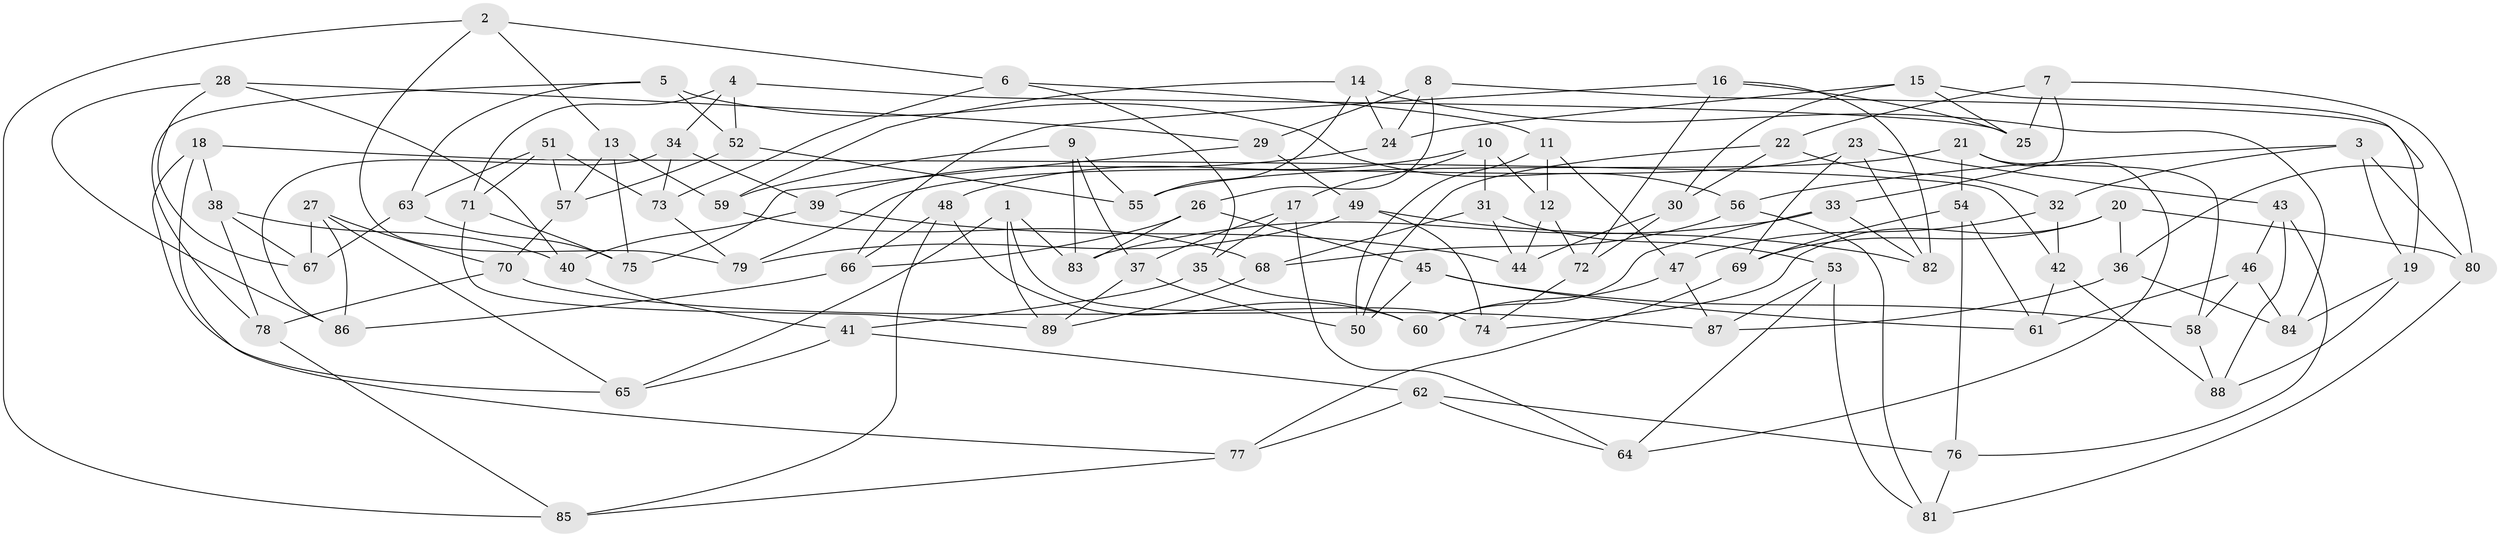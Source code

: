 // Generated by graph-tools (version 1.1) at 2025/03/03/09/25 03:03:06]
// undirected, 89 vertices, 178 edges
graph export_dot {
graph [start="1"]
  node [color=gray90,style=filled];
  1;
  2;
  3;
  4;
  5;
  6;
  7;
  8;
  9;
  10;
  11;
  12;
  13;
  14;
  15;
  16;
  17;
  18;
  19;
  20;
  21;
  22;
  23;
  24;
  25;
  26;
  27;
  28;
  29;
  30;
  31;
  32;
  33;
  34;
  35;
  36;
  37;
  38;
  39;
  40;
  41;
  42;
  43;
  44;
  45;
  46;
  47;
  48;
  49;
  50;
  51;
  52;
  53;
  54;
  55;
  56;
  57;
  58;
  59;
  60;
  61;
  62;
  63;
  64;
  65;
  66;
  67;
  68;
  69;
  70;
  71;
  72;
  73;
  74;
  75;
  76;
  77;
  78;
  79;
  80;
  81;
  82;
  83;
  84;
  85;
  86;
  87;
  88;
  89;
  1 -- 74;
  1 -- 89;
  1 -- 65;
  1 -- 83;
  2 -- 6;
  2 -- 79;
  2 -- 85;
  2 -- 13;
  3 -- 80;
  3 -- 56;
  3 -- 32;
  3 -- 19;
  4 -- 71;
  4 -- 25;
  4 -- 34;
  4 -- 52;
  5 -- 56;
  5 -- 78;
  5 -- 63;
  5 -- 52;
  6 -- 35;
  6 -- 11;
  6 -- 73;
  7 -- 25;
  7 -- 80;
  7 -- 22;
  7 -- 33;
  8 -- 19;
  8 -- 29;
  8 -- 24;
  8 -- 26;
  9 -- 37;
  9 -- 83;
  9 -- 59;
  9 -- 55;
  10 -- 12;
  10 -- 48;
  10 -- 17;
  10 -- 31;
  11 -- 12;
  11 -- 50;
  11 -- 47;
  12 -- 72;
  12 -- 44;
  13 -- 59;
  13 -- 75;
  13 -- 57;
  14 -- 24;
  14 -- 84;
  14 -- 59;
  14 -- 55;
  15 -- 36;
  15 -- 30;
  15 -- 25;
  15 -- 24;
  16 -- 25;
  16 -- 82;
  16 -- 66;
  16 -- 72;
  17 -- 35;
  17 -- 37;
  17 -- 64;
  18 -- 65;
  18 -- 38;
  18 -- 77;
  18 -- 42;
  19 -- 88;
  19 -- 84;
  20 -- 69;
  20 -- 80;
  20 -- 74;
  20 -- 36;
  21 -- 58;
  21 -- 64;
  21 -- 55;
  21 -- 54;
  22 -- 30;
  22 -- 50;
  22 -- 32;
  23 -- 69;
  23 -- 43;
  23 -- 79;
  23 -- 82;
  24 -- 39;
  26 -- 83;
  26 -- 45;
  26 -- 66;
  27 -- 86;
  27 -- 67;
  27 -- 65;
  27 -- 70;
  28 -- 40;
  28 -- 29;
  28 -- 86;
  28 -- 67;
  29 -- 75;
  29 -- 49;
  30 -- 44;
  30 -- 72;
  31 -- 44;
  31 -- 53;
  31 -- 68;
  32 -- 47;
  32 -- 42;
  33 -- 82;
  33 -- 83;
  33 -- 60;
  34 -- 39;
  34 -- 73;
  34 -- 86;
  35 -- 41;
  35 -- 60;
  36 -- 84;
  36 -- 87;
  37 -- 89;
  37 -- 50;
  38 -- 78;
  38 -- 40;
  38 -- 67;
  39 -- 44;
  39 -- 40;
  40 -- 41;
  41 -- 65;
  41 -- 62;
  42 -- 61;
  42 -- 88;
  43 -- 46;
  43 -- 88;
  43 -- 76;
  45 -- 50;
  45 -- 58;
  45 -- 61;
  46 -- 84;
  46 -- 58;
  46 -- 61;
  47 -- 87;
  47 -- 60;
  48 -- 66;
  48 -- 60;
  48 -- 85;
  49 -- 82;
  49 -- 74;
  49 -- 79;
  51 -- 71;
  51 -- 57;
  51 -- 63;
  51 -- 73;
  52 -- 55;
  52 -- 57;
  53 -- 87;
  53 -- 64;
  53 -- 81;
  54 -- 76;
  54 -- 69;
  54 -- 61;
  56 -- 81;
  56 -- 68;
  57 -- 70;
  58 -- 88;
  59 -- 68;
  62 -- 77;
  62 -- 64;
  62 -- 76;
  63 -- 75;
  63 -- 67;
  66 -- 86;
  68 -- 89;
  69 -- 77;
  70 -- 87;
  70 -- 78;
  71 -- 75;
  71 -- 89;
  72 -- 74;
  73 -- 79;
  76 -- 81;
  77 -- 85;
  78 -- 85;
  80 -- 81;
}
